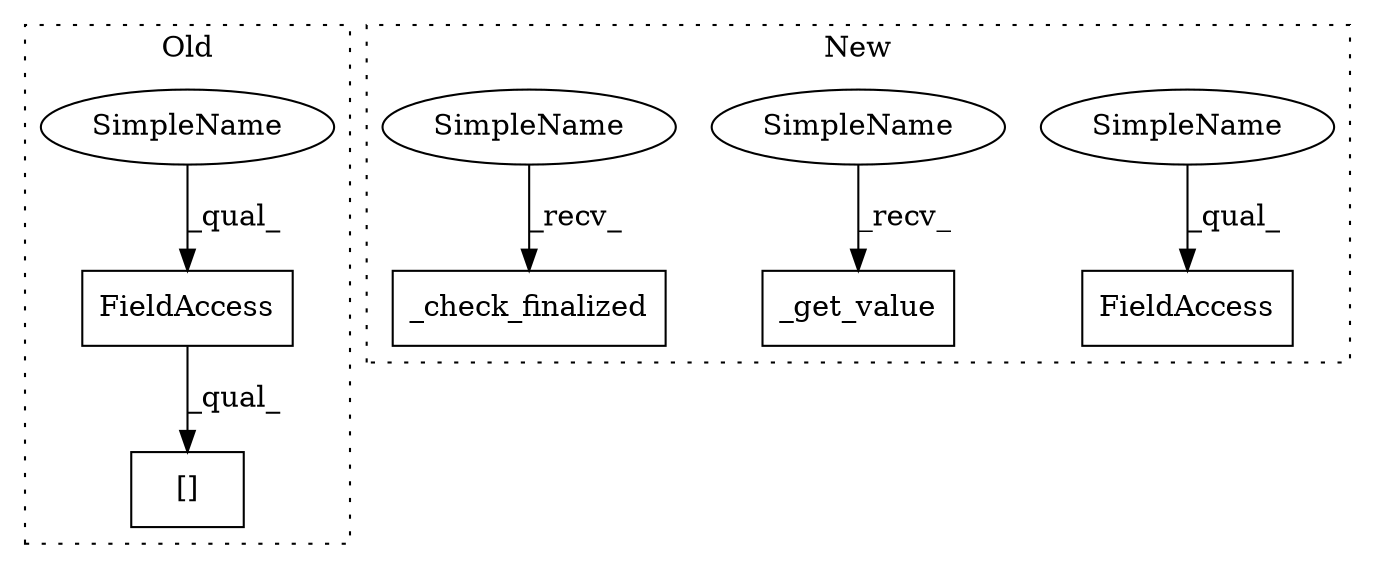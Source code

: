 digraph G {
subgraph cluster0 {
1 [label="[]" a="2" s="6914,6940" l="12,1" shape="box"];
3 [label="FieldAccess" a="22" s="6914" l="11" shape="box"];
6 [label="SimpleName" a="42" s="6914" l="4" shape="ellipse"];
label = "Old";
style="dotted";
}
subgraph cluster1 {
2 [label="_check_finalized" a="32" s="8365" l="18" shape="box"];
4 [label="_get_value" a="32" s="8518,8543" l="11,1" shape="box"];
5 [label="FieldAccess" a="22" s="8468" l="17" shape="box"];
7 [label="SimpleName" a="42" s="8468" l="4" shape="ellipse"];
8 [label="SimpleName" a="42" s="8513" l="4" shape="ellipse"];
9 [label="SimpleName" a="42" s="8360" l="4" shape="ellipse"];
label = "New";
style="dotted";
}
3 -> 1 [label="_qual_"];
6 -> 3 [label="_qual_"];
7 -> 5 [label="_qual_"];
8 -> 4 [label="_recv_"];
9 -> 2 [label="_recv_"];
}
